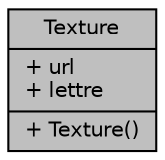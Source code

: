 digraph "Texture"
{
 // LATEX_PDF_SIZE
  edge [fontname="Helvetica",fontsize="10",labelfontname="Helvetica",labelfontsize="10"];
  node [fontname="Helvetica",fontsize="10",shape=record];
  Node1 [label="{Texture\n|+ url\l+ lettre\l|+ Texture()\l}",height=0.2,width=0.4,color="black", fillcolor="grey75", style="filled", fontcolor="black",tooltip="class permettant de gerer les textures d'un personnage"];
}
